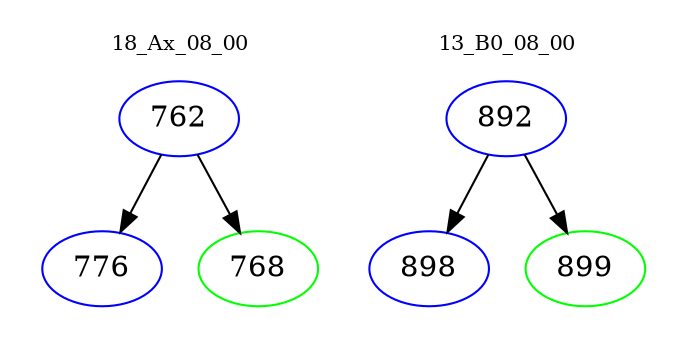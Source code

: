 digraph{
subgraph cluster_0 {
color = white
label = "18_Ax_08_00";
fontsize=10;
T0_762 [label="762", color="blue"]
T0_762 -> T0_776 [color="black"]
T0_776 [label="776", color="blue"]
T0_762 -> T0_768 [color="black"]
T0_768 [label="768", color="green"]
}
subgraph cluster_1 {
color = white
label = "13_B0_08_00";
fontsize=10;
T1_892 [label="892", color="blue"]
T1_892 -> T1_898 [color="black"]
T1_898 [label="898", color="blue"]
T1_892 -> T1_899 [color="black"]
T1_899 [label="899", color="green"]
}
}
